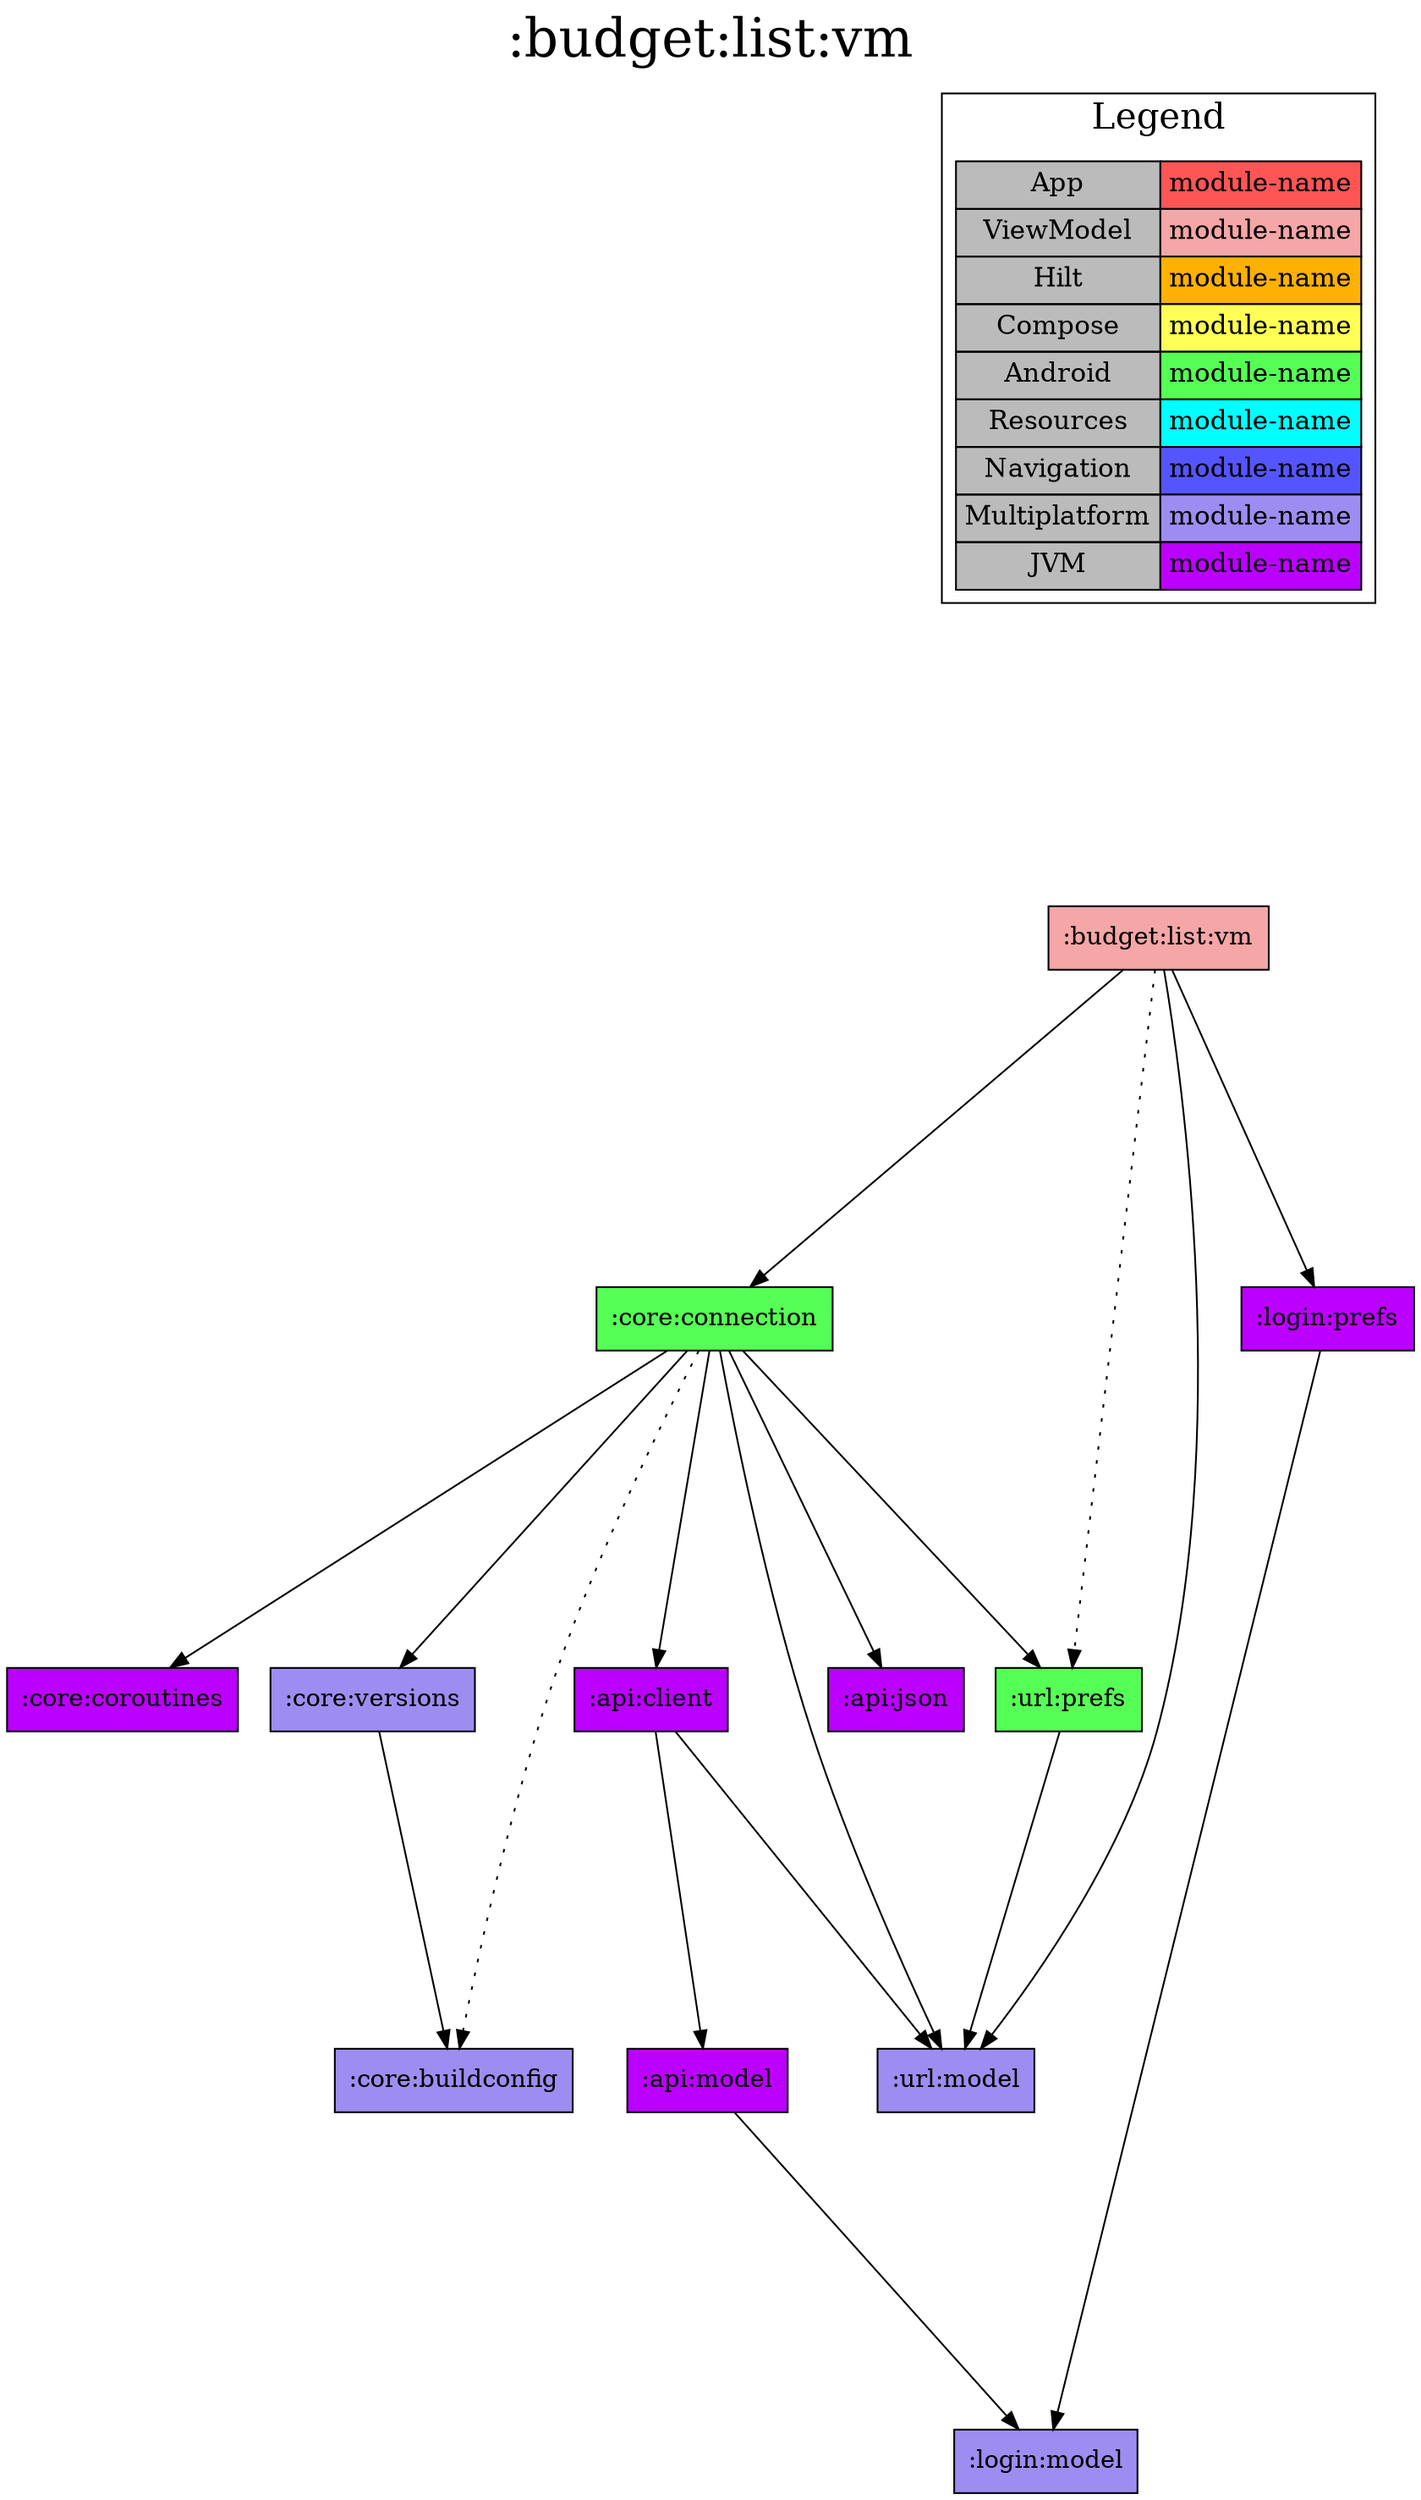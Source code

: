 digraph {
edge ["dir"="forward"]
graph ["dpi"="100","label"=":budget:list:vm","labelloc"="t","fontsize"="30","ranksep"="2.5","rankdir"="TB"]
node ["style"="filled"]
":budget:list:vm" ["fillcolor"="#F5A6A6","shape"="box"]
":core:connection" ["fillcolor"="#55FF55","shape"="box"]
":api:client" ["fillcolor"="#BB00FF","shape"="box"]
":api:model" ["fillcolor"="#BB00FF","shape"="box"]
":login:model" ["fillcolor"="#9D8DF1","shape"="box"]
":url:model" ["fillcolor"="#9D8DF1","shape"="box"]
":api:json" ["fillcolor"="#BB00FF","shape"="box"]
":core:coroutines" ["fillcolor"="#BB00FF","shape"="box"]
":core:versions" ["fillcolor"="#9D8DF1","shape"="box"]
":core:buildconfig" ["fillcolor"="#9D8DF1","shape"="box"]
":url:prefs" ["fillcolor"="#55FF55","shape"="box"]
":login:prefs" ["fillcolor"="#BB00FF","shape"="box"]
{
edge ["dir"="none"]
graph ["rank"="same"]
}
":budget:list:vm" -> ":core:connection"
":budget:list:vm" -> ":login:prefs"
":budget:list:vm" -> ":url:model"
":budget:list:vm" -> ":url:prefs" ["style"="dotted"]
":core:connection" -> ":api:client"
":core:connection" -> ":api:json"
":core:connection" -> ":core:coroutines"
":core:connection" -> ":core:versions"
":core:connection" -> ":url:model"
":core:connection" -> ":url:prefs"
":core:connection" -> ":core:buildconfig" ["style"="dotted"]
":api:client" -> ":api:model"
":api:client" -> ":url:model"
":api:model" -> ":login:model"
":core:versions" -> ":core:buildconfig"
":url:prefs" -> ":url:model"
":login:prefs" -> ":login:model"
subgraph "cluster_legend" {
edge ["dir"="none"]
graph ["label"="Legend","fontsize"="20"]
"Legend" ["style"="filled","fillcolor"="#bbbbbb","shape"="none","margin"="0","fontsize"="15","label"=<
<TABLE BORDER="0" CELLBORDER="1" CELLSPACING="0" CELLPADDING="4">
<TR><TD>App</TD><TD BGCOLOR="#FF5555">module-name</TD></TR>
<TR><TD>ViewModel</TD><TD BGCOLOR="#F5A6A6">module-name</TD></TR>
<TR><TD>Hilt</TD><TD BGCOLOR="#FCB103">module-name</TD></TR>
<TR><TD>Compose</TD><TD BGCOLOR="#FFFF55">module-name</TD></TR>
<TR><TD>Android</TD><TD BGCOLOR="#55FF55">module-name</TD></TR>
<TR><TD>Resources</TD><TD BGCOLOR="#00FFFF">module-name</TD></TR>
<TR><TD>Navigation</TD><TD BGCOLOR="#5555FF">module-name</TD></TR>
<TR><TD>Multiplatform</TD><TD BGCOLOR="#9D8DF1">module-name</TD></TR>
<TR><TD>JVM</TD><TD BGCOLOR="#BB00FF">module-name</TD></TR>
</TABLE>
>]
} -> ":budget:list:vm" ["style"="invis"]
}